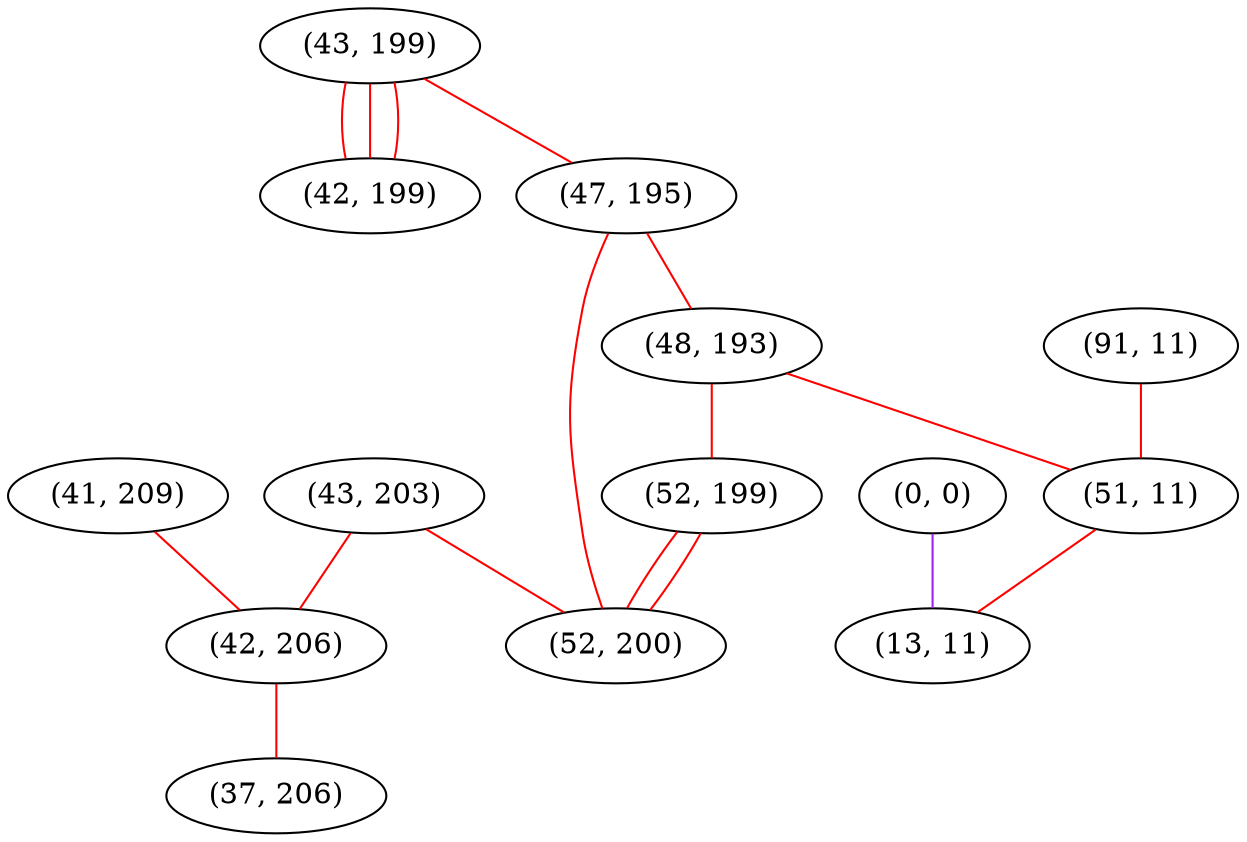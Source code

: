 graph "" {
"(41, 209)";
"(43, 199)";
"(0, 0)";
"(43, 203)";
"(42, 199)";
"(47, 195)";
"(48, 193)";
"(52, 199)";
"(42, 206)";
"(91, 11)";
"(52, 200)";
"(37, 206)";
"(51, 11)";
"(13, 11)";
"(41, 209)" -- "(42, 206)"  [color=red, key=0, weight=1];
"(43, 199)" -- "(42, 199)"  [color=red, key=0, weight=1];
"(43, 199)" -- "(42, 199)"  [color=red, key=1, weight=1];
"(43, 199)" -- "(42, 199)"  [color=red, key=2, weight=1];
"(43, 199)" -- "(47, 195)"  [color=red, key=0, weight=1];
"(0, 0)" -- "(13, 11)"  [color=purple, key=0, weight=4];
"(43, 203)" -- "(42, 206)"  [color=red, key=0, weight=1];
"(43, 203)" -- "(52, 200)"  [color=red, key=0, weight=1];
"(47, 195)" -- "(48, 193)"  [color=red, key=0, weight=1];
"(47, 195)" -- "(52, 200)"  [color=red, key=0, weight=1];
"(48, 193)" -- "(52, 199)"  [color=red, key=0, weight=1];
"(48, 193)" -- "(51, 11)"  [color=red, key=0, weight=1];
"(52, 199)" -- "(52, 200)"  [color=red, key=0, weight=1];
"(52, 199)" -- "(52, 200)"  [color=red, key=1, weight=1];
"(42, 206)" -- "(37, 206)"  [color=red, key=0, weight=1];
"(91, 11)" -- "(51, 11)"  [color=red, key=0, weight=1];
"(51, 11)" -- "(13, 11)"  [color=red, key=0, weight=1];
}
